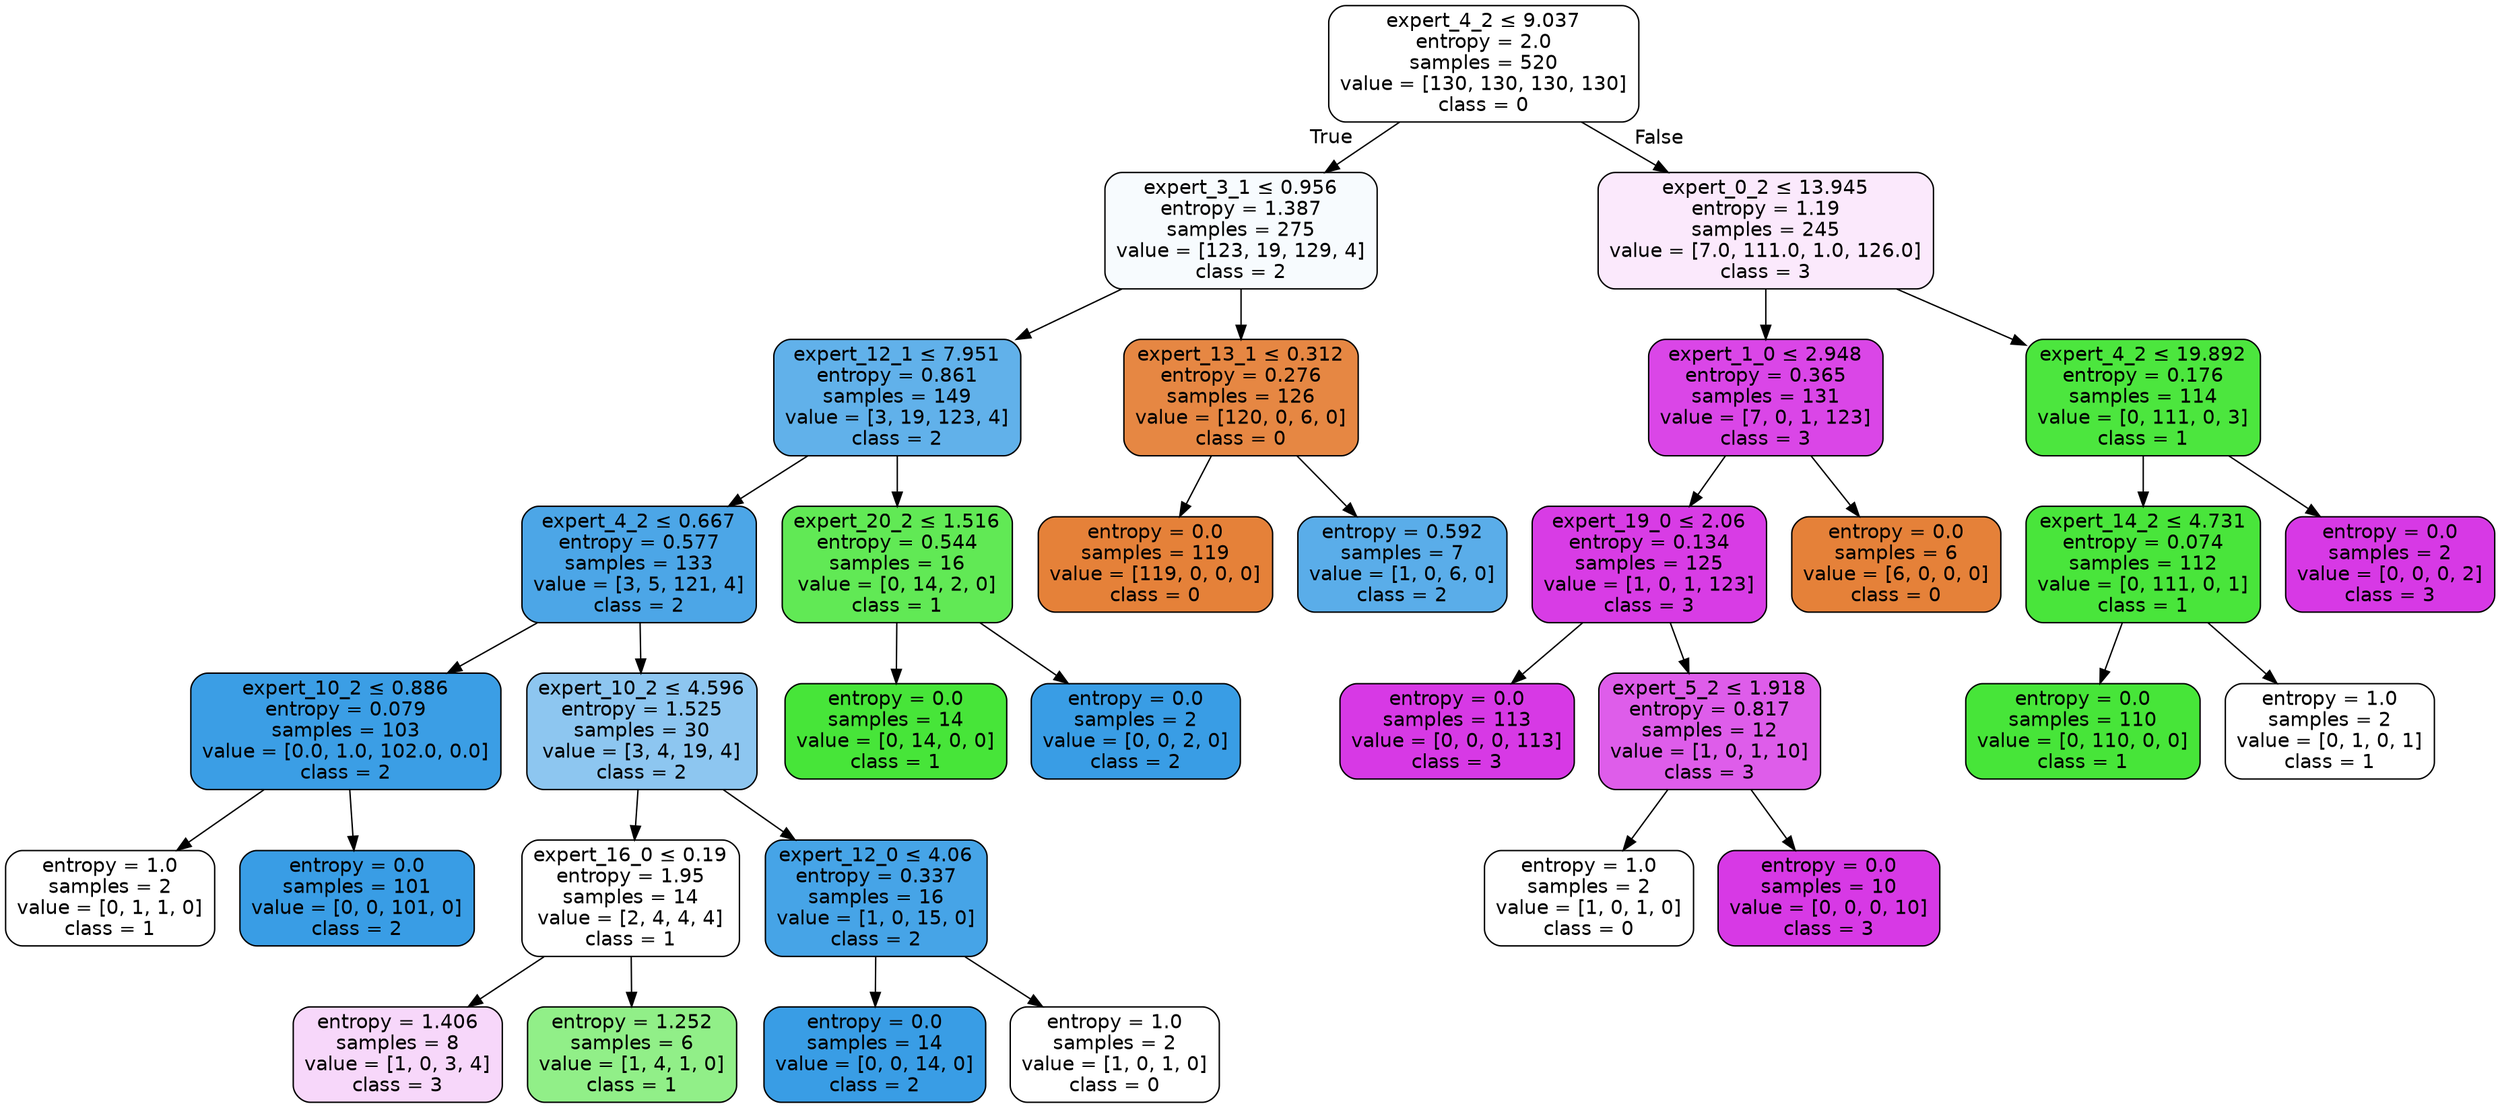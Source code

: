 digraph Tree {
node [shape=box, style="filled, rounded", color="black", fontname="helvetica"] ;
edge [fontname="helvetica"] ;
0 [label=<expert_4_2 &le; 9.037<br/>entropy = 2.0<br/>samples = 520<br/>value = [130, 130, 130, 130]<br/>class = 0>, fillcolor="#ffffff"] ;
1 [label=<expert_3_1 &le; 0.956<br/>entropy = 1.387<br/>samples = 275<br/>value = [123, 19, 129, 4]<br/>class = 2>, fillcolor="#f7fbfe"] ;
0 -> 1 [labeldistance=2.5, labelangle=45, headlabel="True"] ;
2 [label=<expert_12_1 &le; 7.951<br/>entropy = 0.861<br/>samples = 149<br/>value = [3, 19, 123, 4]<br/>class = 2>, fillcolor="#61b1ea"] ;
1 -> 2 ;
3 [label=<expert_4_2 &le; 0.667<br/>entropy = 0.577<br/>samples = 133<br/>value = [3, 5, 121, 4]<br/>class = 2>, fillcolor="#4ca6e7"] ;
2 -> 3 ;
4 [label=<expert_10_2 &le; 0.886<br/>entropy = 0.079<br/>samples = 103<br/>value = [0.0, 1.0, 102.0, 0.0]<br/>class = 2>, fillcolor="#3b9ee5"] ;
3 -> 4 ;
5 [label=<entropy = 1.0<br/>samples = 2<br/>value = [0, 1, 1, 0]<br/>class = 1>, fillcolor="#ffffff"] ;
4 -> 5 ;
6 [label=<entropy = 0.0<br/>samples = 101<br/>value = [0, 0, 101, 0]<br/>class = 2>, fillcolor="#399de5"] ;
4 -> 6 ;
7 [label=<expert_10_2 &le; 4.596<br/>entropy = 1.525<br/>samples = 30<br/>value = [3, 4, 19, 4]<br/>class = 2>, fillcolor="#8dc6f0"] ;
3 -> 7 ;
8 [label=<expert_16_0 &le; 0.19<br/>entropy = 1.95<br/>samples = 14<br/>value = [2, 4, 4, 4]<br/>class = 1>, fillcolor="#ffffff"] ;
7 -> 8 ;
9 [label=<entropy = 1.406<br/>samples = 8<br/>value = [1, 0, 3, 4]<br/>class = 3>, fillcolor="#f7d7fa"] ;
8 -> 9 ;
10 [label=<entropy = 1.252<br/>samples = 6<br/>value = [1, 4, 1, 0]<br/>class = 1>, fillcolor="#91ef88"] ;
8 -> 10 ;
11 [label=<expert_12_0 &le; 4.06<br/>entropy = 0.337<br/>samples = 16<br/>value = [1, 0, 15, 0]<br/>class = 2>, fillcolor="#46a4e7"] ;
7 -> 11 ;
12 [label=<entropy = 0.0<br/>samples = 14<br/>value = [0, 0, 14, 0]<br/>class = 2>, fillcolor="#399de5"] ;
11 -> 12 ;
13 [label=<entropy = 1.0<br/>samples = 2<br/>value = [1, 0, 1, 0]<br/>class = 0>, fillcolor="#ffffff"] ;
11 -> 13 ;
14 [label=<expert_20_2 &le; 1.516<br/>entropy = 0.544<br/>samples = 16<br/>value = [0, 14, 2, 0]<br/>class = 1>, fillcolor="#61e955"] ;
2 -> 14 ;
15 [label=<entropy = 0.0<br/>samples = 14<br/>value = [0, 14, 0, 0]<br/>class = 1>, fillcolor="#47e539"] ;
14 -> 15 ;
16 [label=<entropy = 0.0<br/>samples = 2<br/>value = [0, 0, 2, 0]<br/>class = 2>, fillcolor="#399de5"] ;
14 -> 16 ;
17 [label=<expert_13_1 &le; 0.312<br/>entropy = 0.276<br/>samples = 126<br/>value = [120, 0, 6, 0]<br/>class = 0>, fillcolor="#e68743"] ;
1 -> 17 ;
18 [label=<entropy = 0.0<br/>samples = 119<br/>value = [119, 0, 0, 0]<br/>class = 0>, fillcolor="#e58139"] ;
17 -> 18 ;
19 [label=<entropy = 0.592<br/>samples = 7<br/>value = [1, 0, 6, 0]<br/>class = 2>, fillcolor="#5aade9"] ;
17 -> 19 ;
20 [label=<expert_0_2 &le; 13.945<br/>entropy = 1.19<br/>samples = 245<br/>value = [7.0, 111.0, 1.0, 126.0]<br/>class = 3>, fillcolor="#fbe9fc"] ;
0 -> 20 [labeldistance=2.5, labelangle=-45, headlabel="False"] ;
21 [label=<expert_1_0 &le; 2.948<br/>entropy = 0.365<br/>samples = 131<br/>value = [7, 0, 1, 123]<br/>class = 3>, fillcolor="#da46e7"] ;
20 -> 21 ;
22 [label=<expert_19_0 &le; 2.06<br/>entropy = 0.134<br/>samples = 125<br/>value = [1, 0, 1, 123]<br/>class = 3>, fillcolor="#d83ce5"] ;
21 -> 22 ;
23 [label=<entropy = 0.0<br/>samples = 113<br/>value = [0, 0, 0, 113]<br/>class = 3>, fillcolor="#d739e5"] ;
22 -> 23 ;
24 [label=<expert_5_2 &le; 1.918<br/>entropy = 0.817<br/>samples = 12<br/>value = [1, 0, 1, 10]<br/>class = 3>, fillcolor="#de5dea"] ;
22 -> 24 ;
25 [label=<entropy = 1.0<br/>samples = 2<br/>value = [1, 0, 1, 0]<br/>class = 0>, fillcolor="#ffffff"] ;
24 -> 25 ;
26 [label=<entropy = 0.0<br/>samples = 10<br/>value = [0, 0, 0, 10]<br/>class = 3>, fillcolor="#d739e5"] ;
24 -> 26 ;
27 [label=<entropy = 0.0<br/>samples = 6<br/>value = [6, 0, 0, 0]<br/>class = 0>, fillcolor="#e58139"] ;
21 -> 27 ;
28 [label=<expert_4_2 &le; 19.892<br/>entropy = 0.176<br/>samples = 114<br/>value = [0, 111, 0, 3]<br/>class = 1>, fillcolor="#4ce63e"] ;
20 -> 28 ;
29 [label=<expert_14_2 &le; 4.731<br/>entropy = 0.074<br/>samples = 112<br/>value = [0, 111, 0, 1]<br/>class = 1>, fillcolor="#49e53b"] ;
28 -> 29 ;
30 [label=<entropy = 0.0<br/>samples = 110<br/>value = [0, 110, 0, 0]<br/>class = 1>, fillcolor="#47e539"] ;
29 -> 30 ;
31 [label=<entropy = 1.0<br/>samples = 2<br/>value = [0, 1, 0, 1]<br/>class = 1>, fillcolor="#ffffff"] ;
29 -> 31 ;
32 [label=<entropy = 0.0<br/>samples = 2<br/>value = [0, 0, 0, 2]<br/>class = 3>, fillcolor="#d739e5"] ;
28 -> 32 ;
}